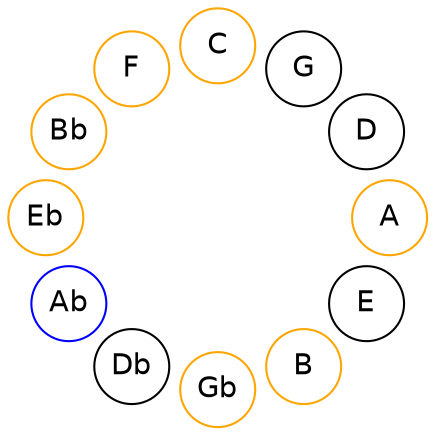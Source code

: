
graph {

layout = circo;
mindist = .1

node [shape = circle, fontname = Helvetica, margin = 0]
edge [style=invis]

subgraph 1 {
	E -- B -- Gb -- Db -- Ab -- Eb -- Bb -- F -- C -- G -- D -- A -- E
}

B [color=orange];
Gb [color=orange];
Ab [color=blue];
Eb [color=orange];
Bb [color=orange];
F [color=orange];
C [color=orange];
A [color=orange];
}
